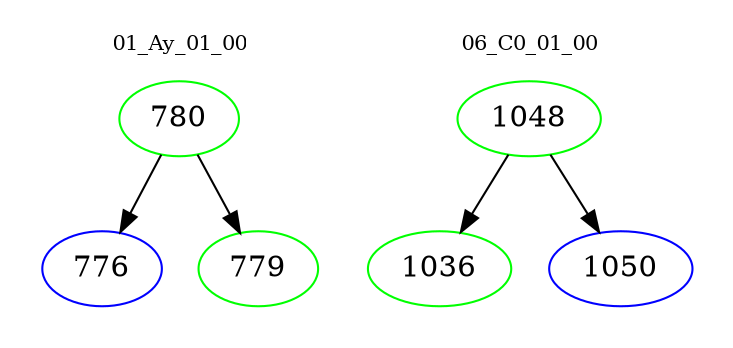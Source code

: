 digraph{
subgraph cluster_0 {
color = white
label = "01_Ay_01_00";
fontsize=10;
T0_780 [label="780", color="green"]
T0_780 -> T0_776 [color="black"]
T0_776 [label="776", color="blue"]
T0_780 -> T0_779 [color="black"]
T0_779 [label="779", color="green"]
}
subgraph cluster_1 {
color = white
label = "06_C0_01_00";
fontsize=10;
T1_1048 [label="1048", color="green"]
T1_1048 -> T1_1036 [color="black"]
T1_1036 [label="1036", color="green"]
T1_1048 -> T1_1050 [color="black"]
T1_1050 [label="1050", color="blue"]
}
}

